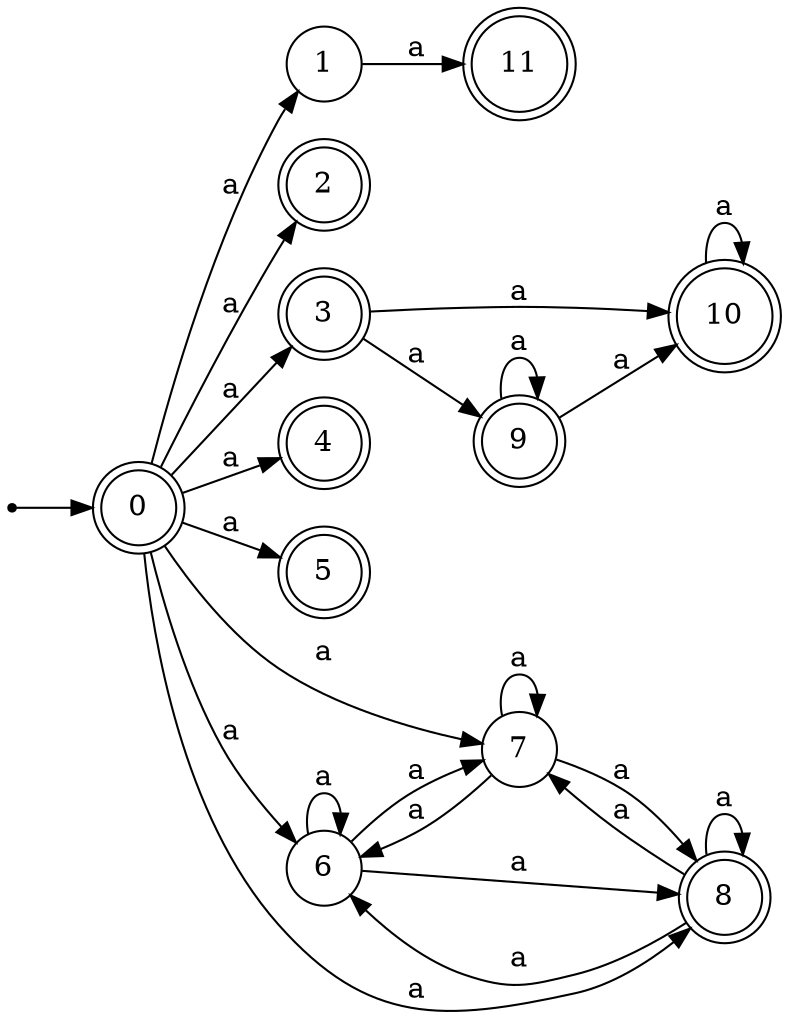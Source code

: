 digraph finite_state_machine {
rankdir=LR;
size="20,20";
node [shape = point]; "dummy0"
node [shape = doublecircle]; "0";"dummy0" -> "0";
node [shape = circle]; "1";
node [shape = doublecircle]; "2";node [shape = doublecircle]; "3";node [shape = doublecircle]; "4";node [shape = doublecircle]; "5";node [shape = circle]; "6";
node [shape = circle]; "7";
node [shape = doublecircle]; "8";node [shape = doublecircle]; "9";node [shape = doublecircle]; "10";node [shape = doublecircle]; "11";"0" -> "1" [label = "a"];
 "0" -> "2" [label = "a"];
 "0" -> "3" [label = "a"];
 "0" -> "4" [label = "a"];
 "0" -> "5" [label = "a"];
 "0" -> "6" [label = "a"];
 "0" -> "7" [label = "a"];
 "0" -> "8" [label = "a"];
 "8" -> "8" [label = "a"];
 "8" -> "6" [label = "a"];
 "8" -> "7" [label = "a"];
 "7" -> "8" [label = "a"];
 "7" -> "6" [label = "a"];
 "7" -> "7" [label = "a"];
 "6" -> "8" [label = "a"];
 "6" -> "6" [label = "a"];
 "6" -> "7" [label = "a"];
 "3" -> "9" [label = "a"];
 "3" -> "10" [label = "a"];
 "10" -> "10" [label = "a"];
 "9" -> "9" [label = "a"];
 "9" -> "10" [label = "a"];
 "1" -> "11" [label = "a"];
 }
